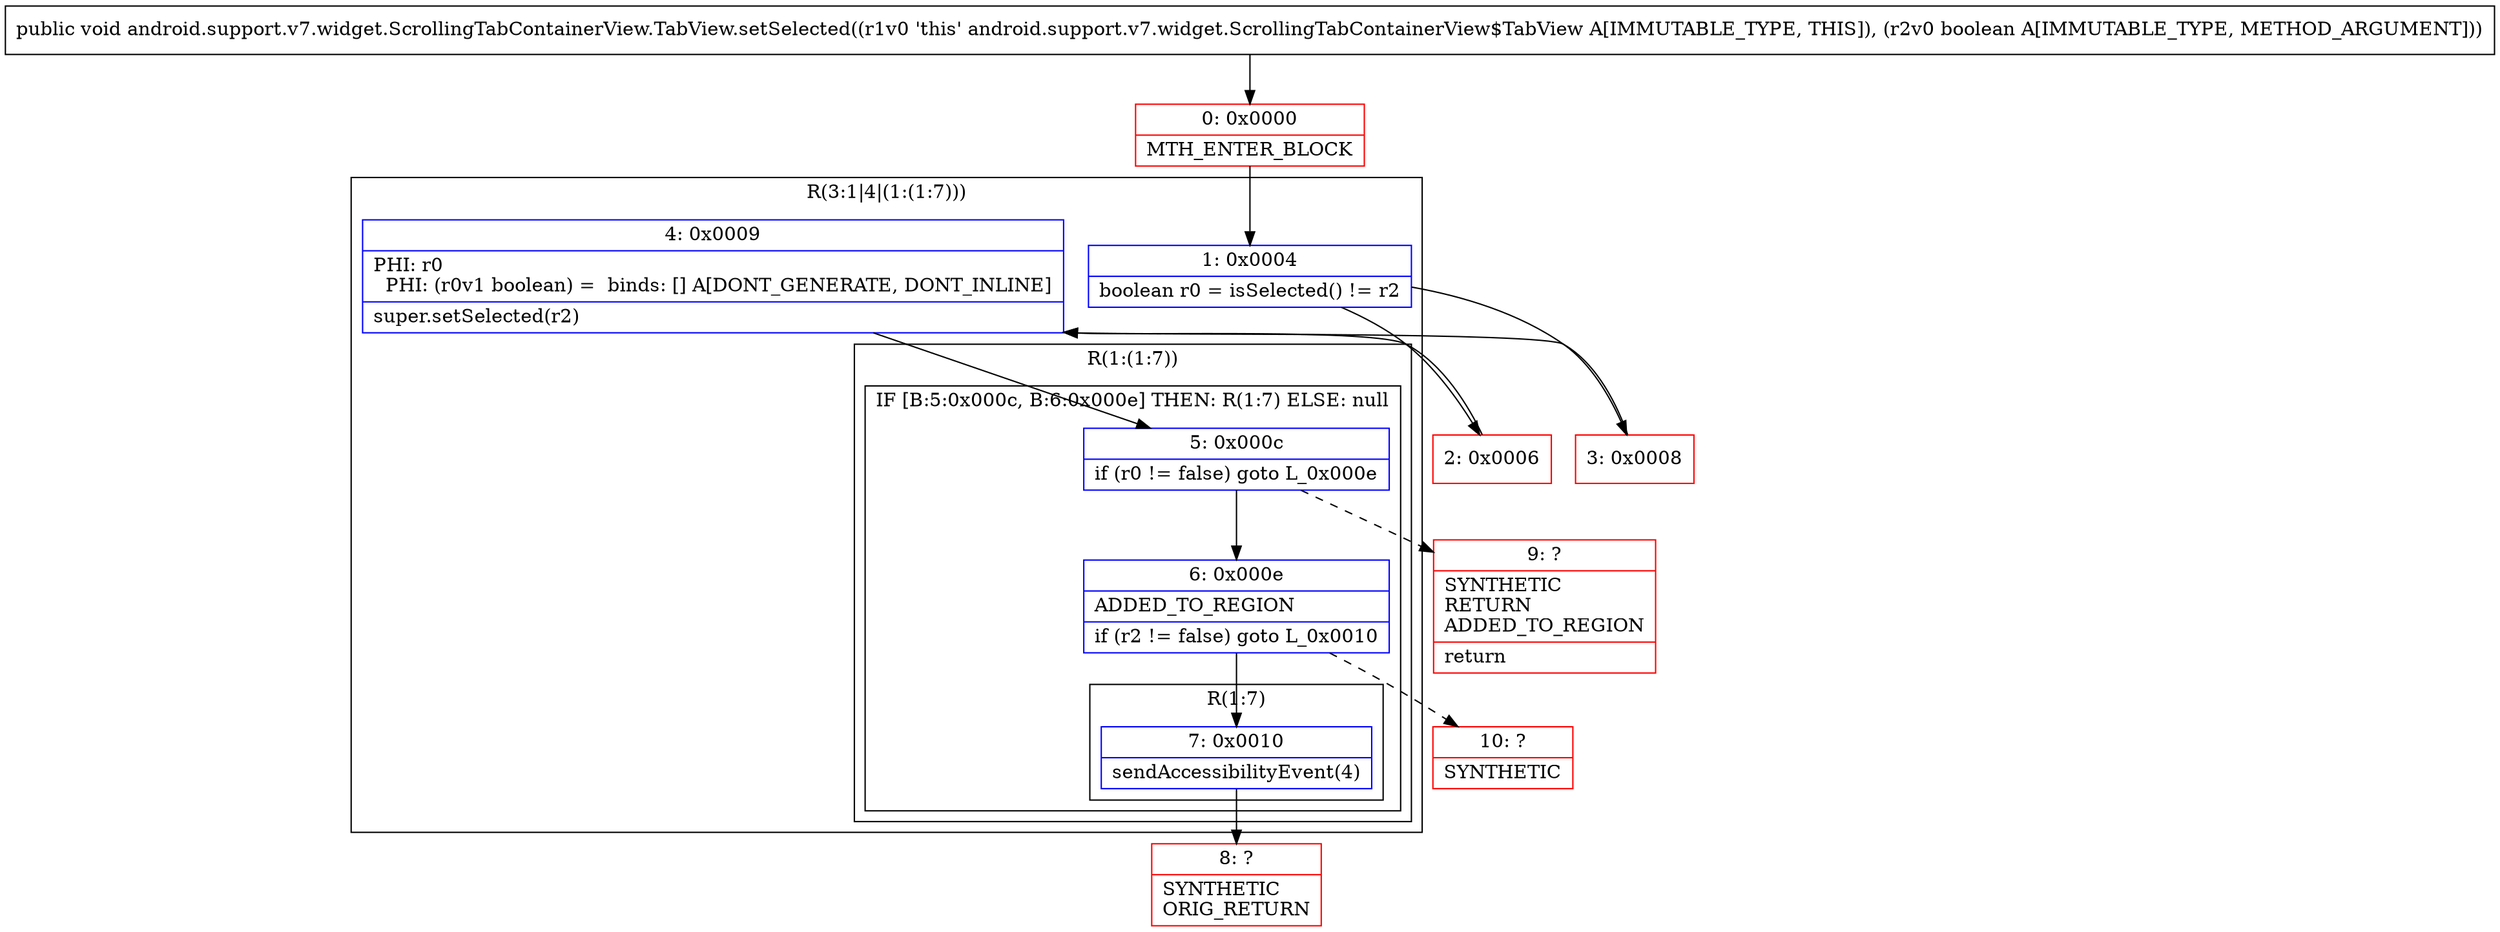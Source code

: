 digraph "CFG forandroid.support.v7.widget.ScrollingTabContainerView.TabView.setSelected(Z)V" {
subgraph cluster_Region_1232669659 {
label = "R(3:1|4|(1:(1:7)))";
node [shape=record,color=blue];
Node_1 [shape=record,label="{1\:\ 0x0004|boolean r0 = isSelected() != r2\l}"];
Node_4 [shape=record,label="{4\:\ 0x0009|PHI: r0 \l  PHI: (r0v1 boolean) =  binds: [] A[DONT_GENERATE, DONT_INLINE]\l|super.setSelected(r2)\l}"];
subgraph cluster_Region_1167742980 {
label = "R(1:(1:7))";
node [shape=record,color=blue];
subgraph cluster_IfRegion_266262448 {
label = "IF [B:5:0x000c, B:6:0x000e] THEN: R(1:7) ELSE: null";
node [shape=record,color=blue];
Node_5 [shape=record,label="{5\:\ 0x000c|if (r0 != false) goto L_0x000e\l}"];
Node_6 [shape=record,label="{6\:\ 0x000e|ADDED_TO_REGION\l|if (r2 != false) goto L_0x0010\l}"];
subgraph cluster_Region_1500034777 {
label = "R(1:7)";
node [shape=record,color=blue];
Node_7 [shape=record,label="{7\:\ 0x0010|sendAccessibilityEvent(4)\l}"];
}
}
}
}
Node_0 [shape=record,color=red,label="{0\:\ 0x0000|MTH_ENTER_BLOCK\l}"];
Node_2 [shape=record,color=red,label="{2\:\ 0x0006}"];
Node_3 [shape=record,color=red,label="{3\:\ 0x0008}"];
Node_8 [shape=record,color=red,label="{8\:\ ?|SYNTHETIC\lORIG_RETURN\l}"];
Node_9 [shape=record,color=red,label="{9\:\ ?|SYNTHETIC\lRETURN\lADDED_TO_REGION\l|return\l}"];
Node_10 [shape=record,color=red,label="{10\:\ ?|SYNTHETIC\l}"];
MethodNode[shape=record,label="{public void android.support.v7.widget.ScrollingTabContainerView.TabView.setSelected((r1v0 'this' android.support.v7.widget.ScrollingTabContainerView$TabView A[IMMUTABLE_TYPE, THIS]), (r2v0 boolean A[IMMUTABLE_TYPE, METHOD_ARGUMENT])) }"];
MethodNode -> Node_0;
Node_1 -> Node_2;
Node_1 -> Node_3;
Node_4 -> Node_5;
Node_5 -> Node_6;
Node_5 -> Node_9[style=dashed];
Node_6 -> Node_7;
Node_6 -> Node_10[style=dashed];
Node_7 -> Node_8;
Node_0 -> Node_1;
Node_2 -> Node_4;
Node_3 -> Node_4;
}

